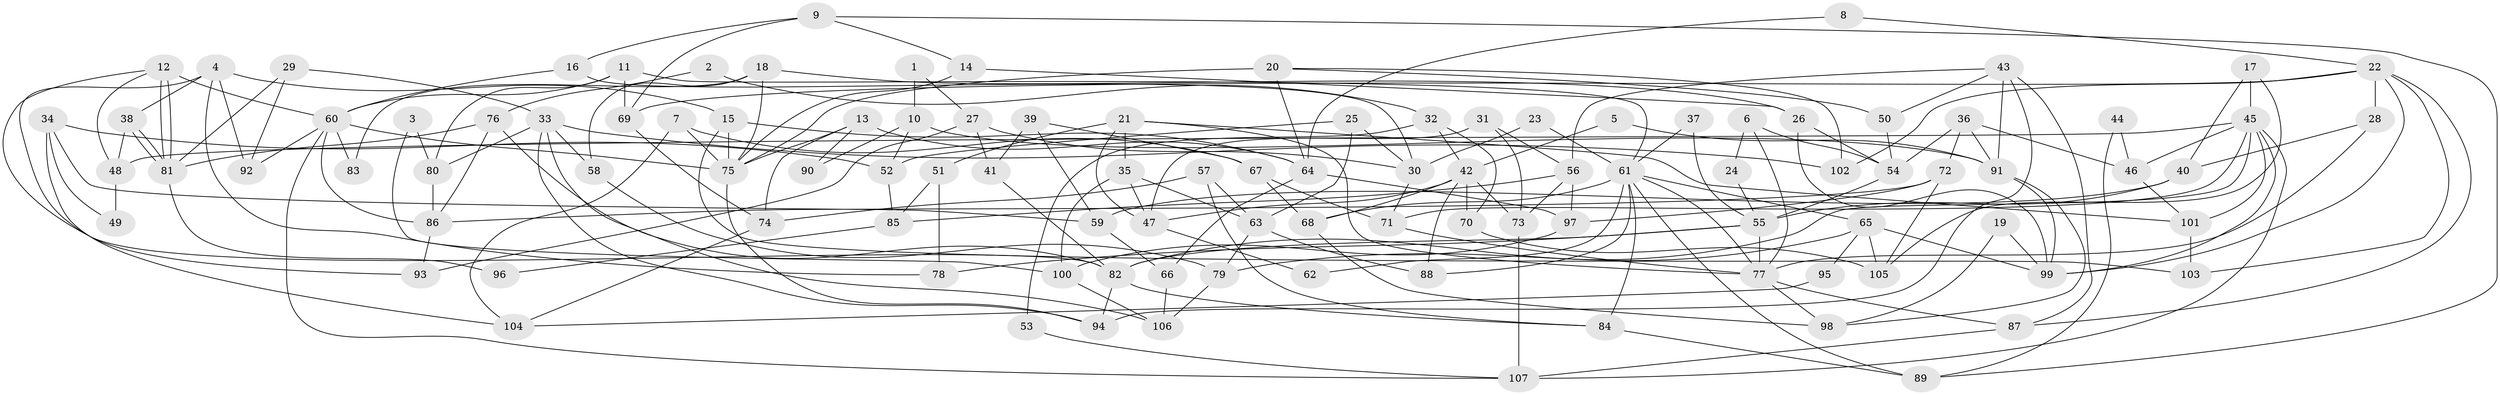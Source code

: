 // Generated by graph-tools (version 1.1) at 2025/35/03/09/25 02:35:58]
// undirected, 107 vertices, 214 edges
graph export_dot {
graph [start="1"]
  node [color=gray90,style=filled];
  1;
  2;
  3;
  4;
  5;
  6;
  7;
  8;
  9;
  10;
  11;
  12;
  13;
  14;
  15;
  16;
  17;
  18;
  19;
  20;
  21;
  22;
  23;
  24;
  25;
  26;
  27;
  28;
  29;
  30;
  31;
  32;
  33;
  34;
  35;
  36;
  37;
  38;
  39;
  40;
  41;
  42;
  43;
  44;
  45;
  46;
  47;
  48;
  49;
  50;
  51;
  52;
  53;
  54;
  55;
  56;
  57;
  58;
  59;
  60;
  61;
  62;
  63;
  64;
  65;
  66;
  67;
  68;
  69;
  70;
  71;
  72;
  73;
  74;
  75;
  76;
  77;
  78;
  79;
  80;
  81;
  82;
  83;
  84;
  85;
  86;
  87;
  88;
  89;
  90;
  91;
  92;
  93;
  94;
  95;
  96;
  97;
  98;
  99;
  100;
  101;
  102;
  103;
  104;
  105;
  106;
  107;
  1 -- 10;
  1 -- 27;
  2 -- 32;
  2 -- 76;
  3 -- 80;
  3 -- 100;
  4 -- 38;
  4 -- 15;
  4 -- 78;
  4 -- 92;
  4 -- 93;
  5 -- 42;
  5 -- 91;
  6 -- 54;
  6 -- 77;
  6 -- 24;
  7 -- 67;
  7 -- 104;
  7 -- 75;
  8 -- 22;
  8 -- 64;
  9 -- 69;
  9 -- 14;
  9 -- 16;
  9 -- 89;
  10 -- 91;
  10 -- 52;
  10 -- 90;
  11 -- 61;
  11 -- 60;
  11 -- 69;
  11 -- 80;
  12 -- 60;
  12 -- 81;
  12 -- 81;
  12 -- 48;
  12 -- 82;
  13 -- 74;
  13 -- 75;
  13 -- 64;
  13 -- 90;
  14 -- 75;
  14 -- 26;
  15 -- 64;
  15 -- 75;
  15 -- 103;
  16 -- 60;
  16 -- 30;
  17 -- 45;
  17 -- 105;
  17 -- 40;
  18 -- 26;
  18 -- 75;
  18 -- 58;
  18 -- 83;
  19 -- 98;
  19 -- 99;
  20 -- 75;
  20 -- 64;
  20 -- 50;
  20 -- 102;
  21 -- 77;
  21 -- 35;
  21 -- 47;
  21 -- 51;
  21 -- 101;
  22 -- 102;
  22 -- 103;
  22 -- 28;
  22 -- 69;
  22 -- 87;
  22 -- 99;
  23 -- 61;
  23 -- 30;
  24 -- 55;
  25 -- 63;
  25 -- 30;
  25 -- 52;
  26 -- 54;
  26 -- 99;
  27 -- 93;
  27 -- 30;
  27 -- 41;
  28 -- 77;
  28 -- 40;
  29 -- 81;
  29 -- 92;
  29 -- 33;
  30 -- 71;
  31 -- 56;
  31 -- 73;
  31 -- 47;
  32 -- 42;
  32 -- 70;
  32 -- 53;
  33 -- 106;
  33 -- 58;
  33 -- 80;
  33 -- 94;
  33 -- 102;
  34 -- 59;
  34 -- 52;
  34 -- 49;
  34 -- 104;
  35 -- 63;
  35 -- 47;
  35 -- 100;
  36 -- 91;
  36 -- 46;
  36 -- 54;
  36 -- 72;
  37 -- 61;
  37 -- 55;
  38 -- 48;
  38 -- 81;
  38 -- 81;
  39 -- 41;
  39 -- 59;
  39 -- 67;
  40 -- 55;
  40 -- 59;
  41 -- 82;
  42 -- 68;
  42 -- 47;
  42 -- 70;
  42 -- 73;
  42 -- 88;
  43 -- 94;
  43 -- 50;
  43 -- 56;
  43 -- 87;
  43 -- 91;
  44 -- 46;
  44 -- 89;
  45 -- 71;
  45 -- 107;
  45 -- 46;
  45 -- 48;
  45 -- 82;
  45 -- 99;
  45 -- 101;
  46 -- 101;
  47 -- 62;
  48 -- 49;
  50 -- 54;
  51 -- 78;
  51 -- 85;
  52 -- 85;
  53 -- 107;
  54 -- 55;
  55 -- 82;
  55 -- 77;
  55 -- 78;
  56 -- 73;
  56 -- 85;
  56 -- 97;
  57 -- 63;
  57 -- 84;
  57 -- 74;
  58 -- 79;
  59 -- 66;
  60 -- 86;
  60 -- 75;
  60 -- 83;
  60 -- 92;
  60 -- 107;
  61 -- 77;
  61 -- 84;
  61 -- 62;
  61 -- 65;
  61 -- 68;
  61 -- 88;
  61 -- 89;
  63 -- 88;
  63 -- 79;
  64 -- 97;
  64 -- 66;
  65 -- 99;
  65 -- 79;
  65 -- 95;
  65 -- 105;
  66 -- 106;
  67 -- 68;
  67 -- 71;
  68 -- 98;
  69 -- 74;
  70 -- 105;
  71 -- 77;
  72 -- 86;
  72 -- 97;
  72 -- 105;
  73 -- 107;
  74 -- 104;
  75 -- 94;
  76 -- 81;
  76 -- 82;
  76 -- 86;
  77 -- 87;
  77 -- 98;
  79 -- 106;
  80 -- 86;
  81 -- 96;
  82 -- 84;
  82 -- 94;
  84 -- 89;
  85 -- 96;
  86 -- 93;
  87 -- 107;
  91 -- 99;
  91 -- 98;
  95 -- 104;
  97 -- 100;
  100 -- 106;
  101 -- 103;
}
